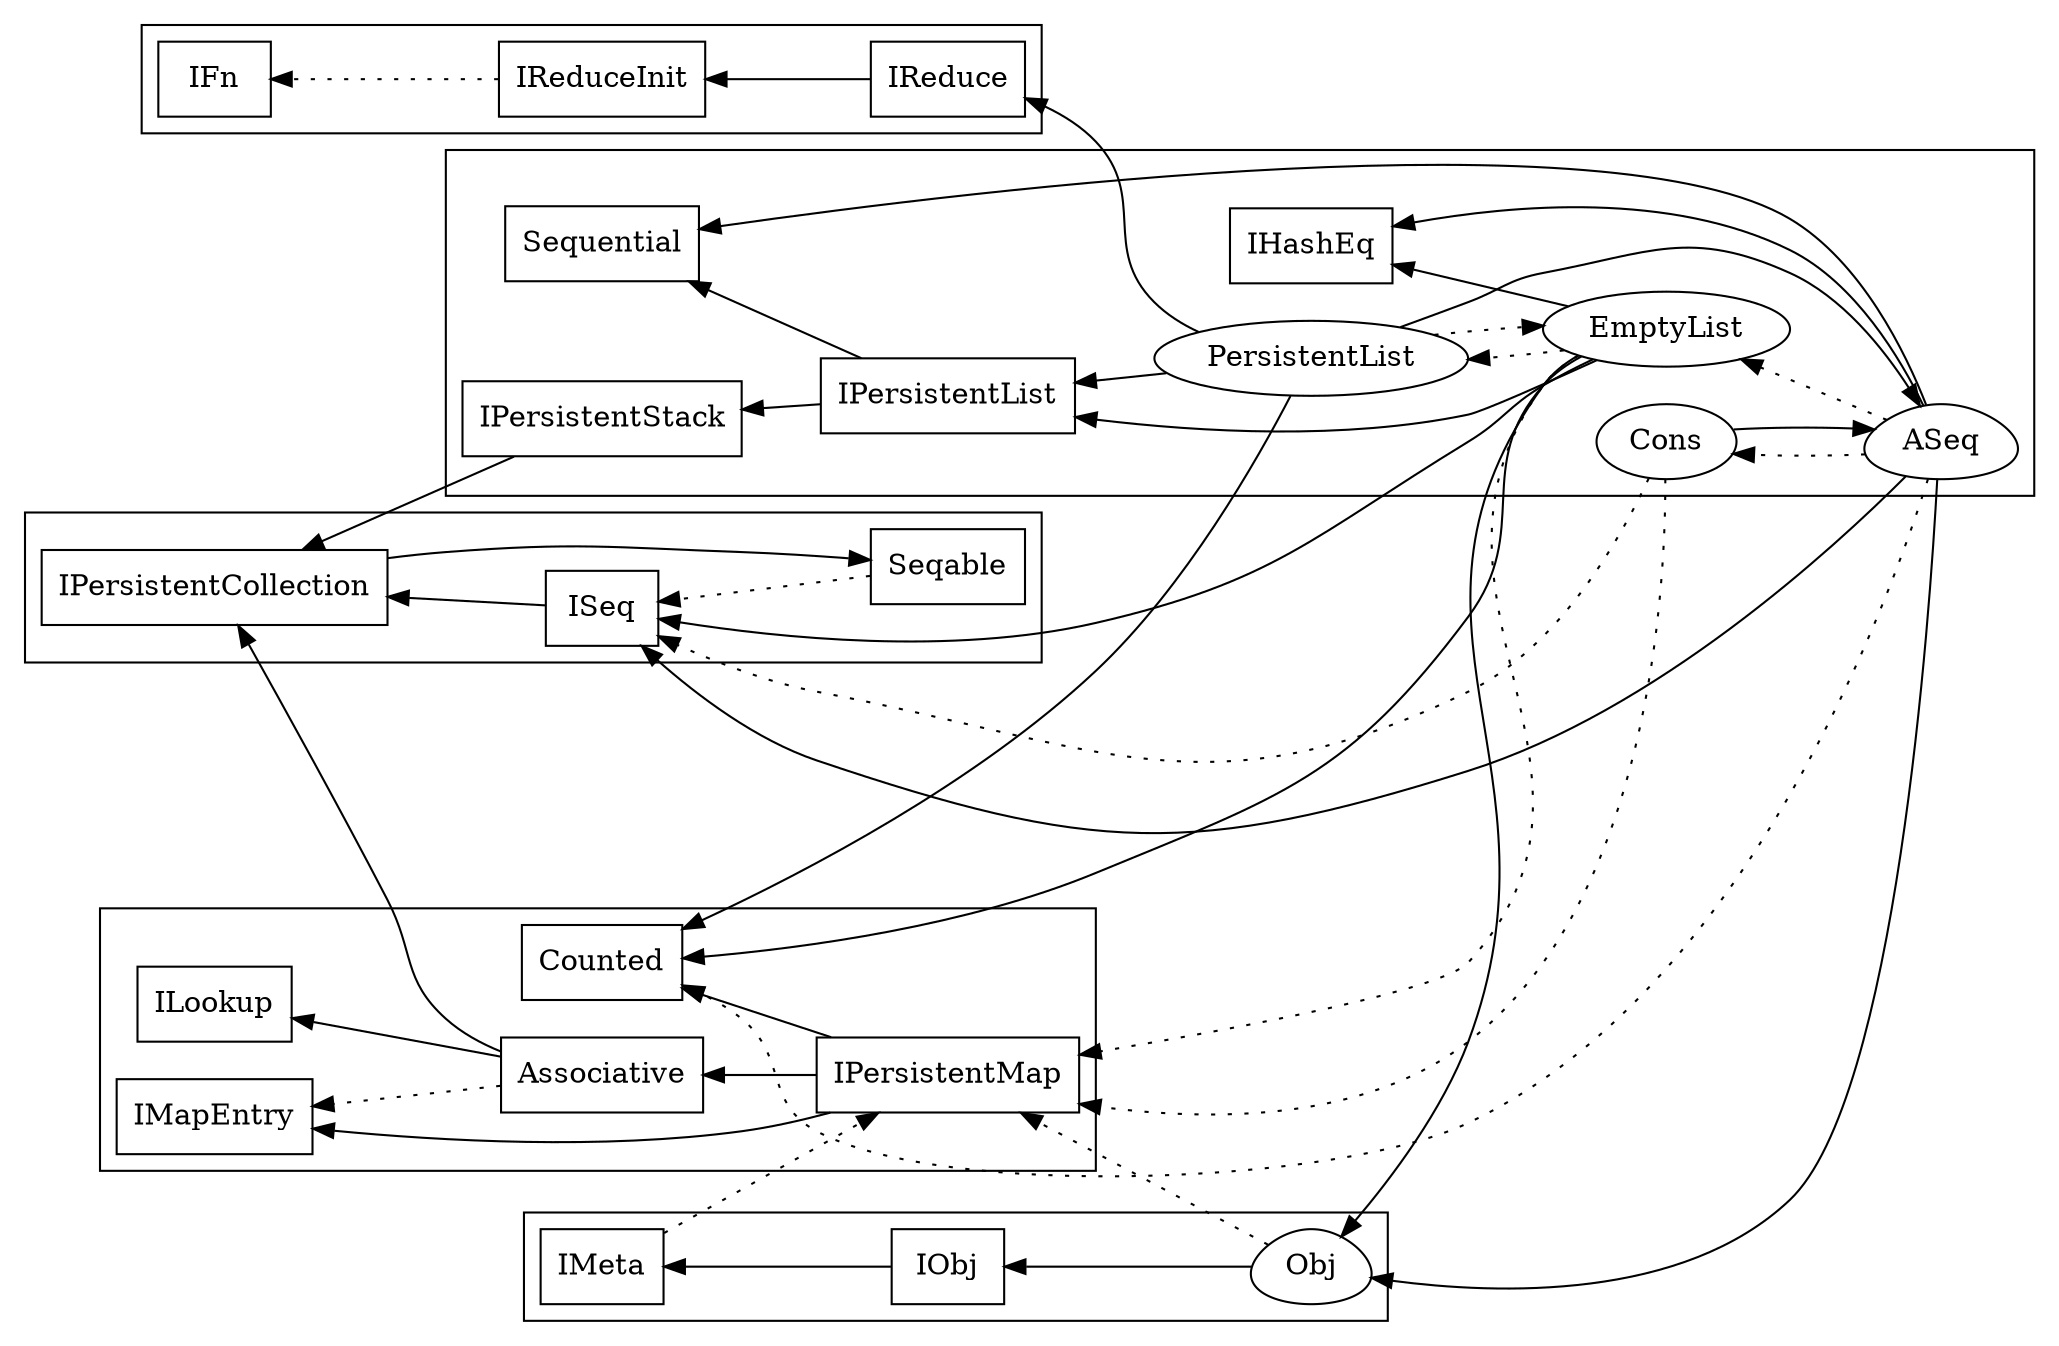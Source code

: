 strict digraph G {

rankdir = RL;

	subgraph cluster_seqable	{
	
		node [shape=box];
		edge [style = solid];
	

		Seqable;
		IPersistentCollection;
		ISeq;
		
		IPersistentCollection -> Seqable;
		ISeq -> IPersistentCollection;
		Seqable -> ISeq [style=dotted];
	
	}

	subgraph cluster_obj {
		node [shape=box];
		edge [style = solid];
		
		IMeta;
		IObj;
		Obj[shape=egg];
		
		IObj -> IMeta;
		Obj -> IObj;
		
	}
	
	subgraph cluster_reduce {
		node [shape=box];
		edge [style = solid];
		
		IFn;
		IReduce;
		IReduceInit;
		
		IReduceInit -> IFn[style=dotted];
		IReduce -> IReduceInit;
	}
	
	subgraph cluster_mappythings {
		node [shape=box];
		edge [style = solid];
		
		ILookup;
		IMapEntry;
		Associative;
		IPersistentMap;
		
		IPersistentMap -> Associative;
		IPersistentMap -> IMapEntry;
		IPersistentMap -> Counted;
		
		Associative -> IPersistentCollection;
		Associative -> ILookup;
		Associative -> IMapEntry[style=dotted];
	
	}
	
	subgraph cluster_remainder {
	
	node [shape=box];
	edge [style = solid];

	ASeq[shape=egg];
	Counted;
	IHashEq;
	IPersistentList;
	IPersistentStack;
	Sequential;
	Cons [shape=ellipse];
	EmptyList [shape=ellipse];
	PersistentList [shape=ellipse];

	IPersistentList -> Sequential;
	IPersistentList -> IPersistentStack;
	IPersistentStack -> IPersistentCollection;
	
	Cons -> ASeq;
	ASeq -> Obj;
	ASeq -> ISeq;
	ASeq -> Sequential;
	ASeq -> IHashEq;


	EmptyList -> Obj;
	EmptyList -> IPersistentList;
	EmptyList -> ISeq;
	EmptyList -> Counted;
	EmptyList -> IHashEq;

	PersistentList -> ASeq;
	PersistentList -> IPersistentList;
	PersistentList -> IReduce;
	PersistentList -> Counted;

	

	edge [style = dotted];

	
	Cons -> IPersistentMap;
	Cons -> ISeq;
	ASeq -> Cons;
	ASeq -> Counted;
	ASeq -> EmptyList;
	Obj -> IPersistentMap;
	IMeta -> IPersistentMap;


	EmptyList -> IPersistentMap;
	EmptyList -> PersistentList;
	PersistentList -> EmptyList;

}
}









